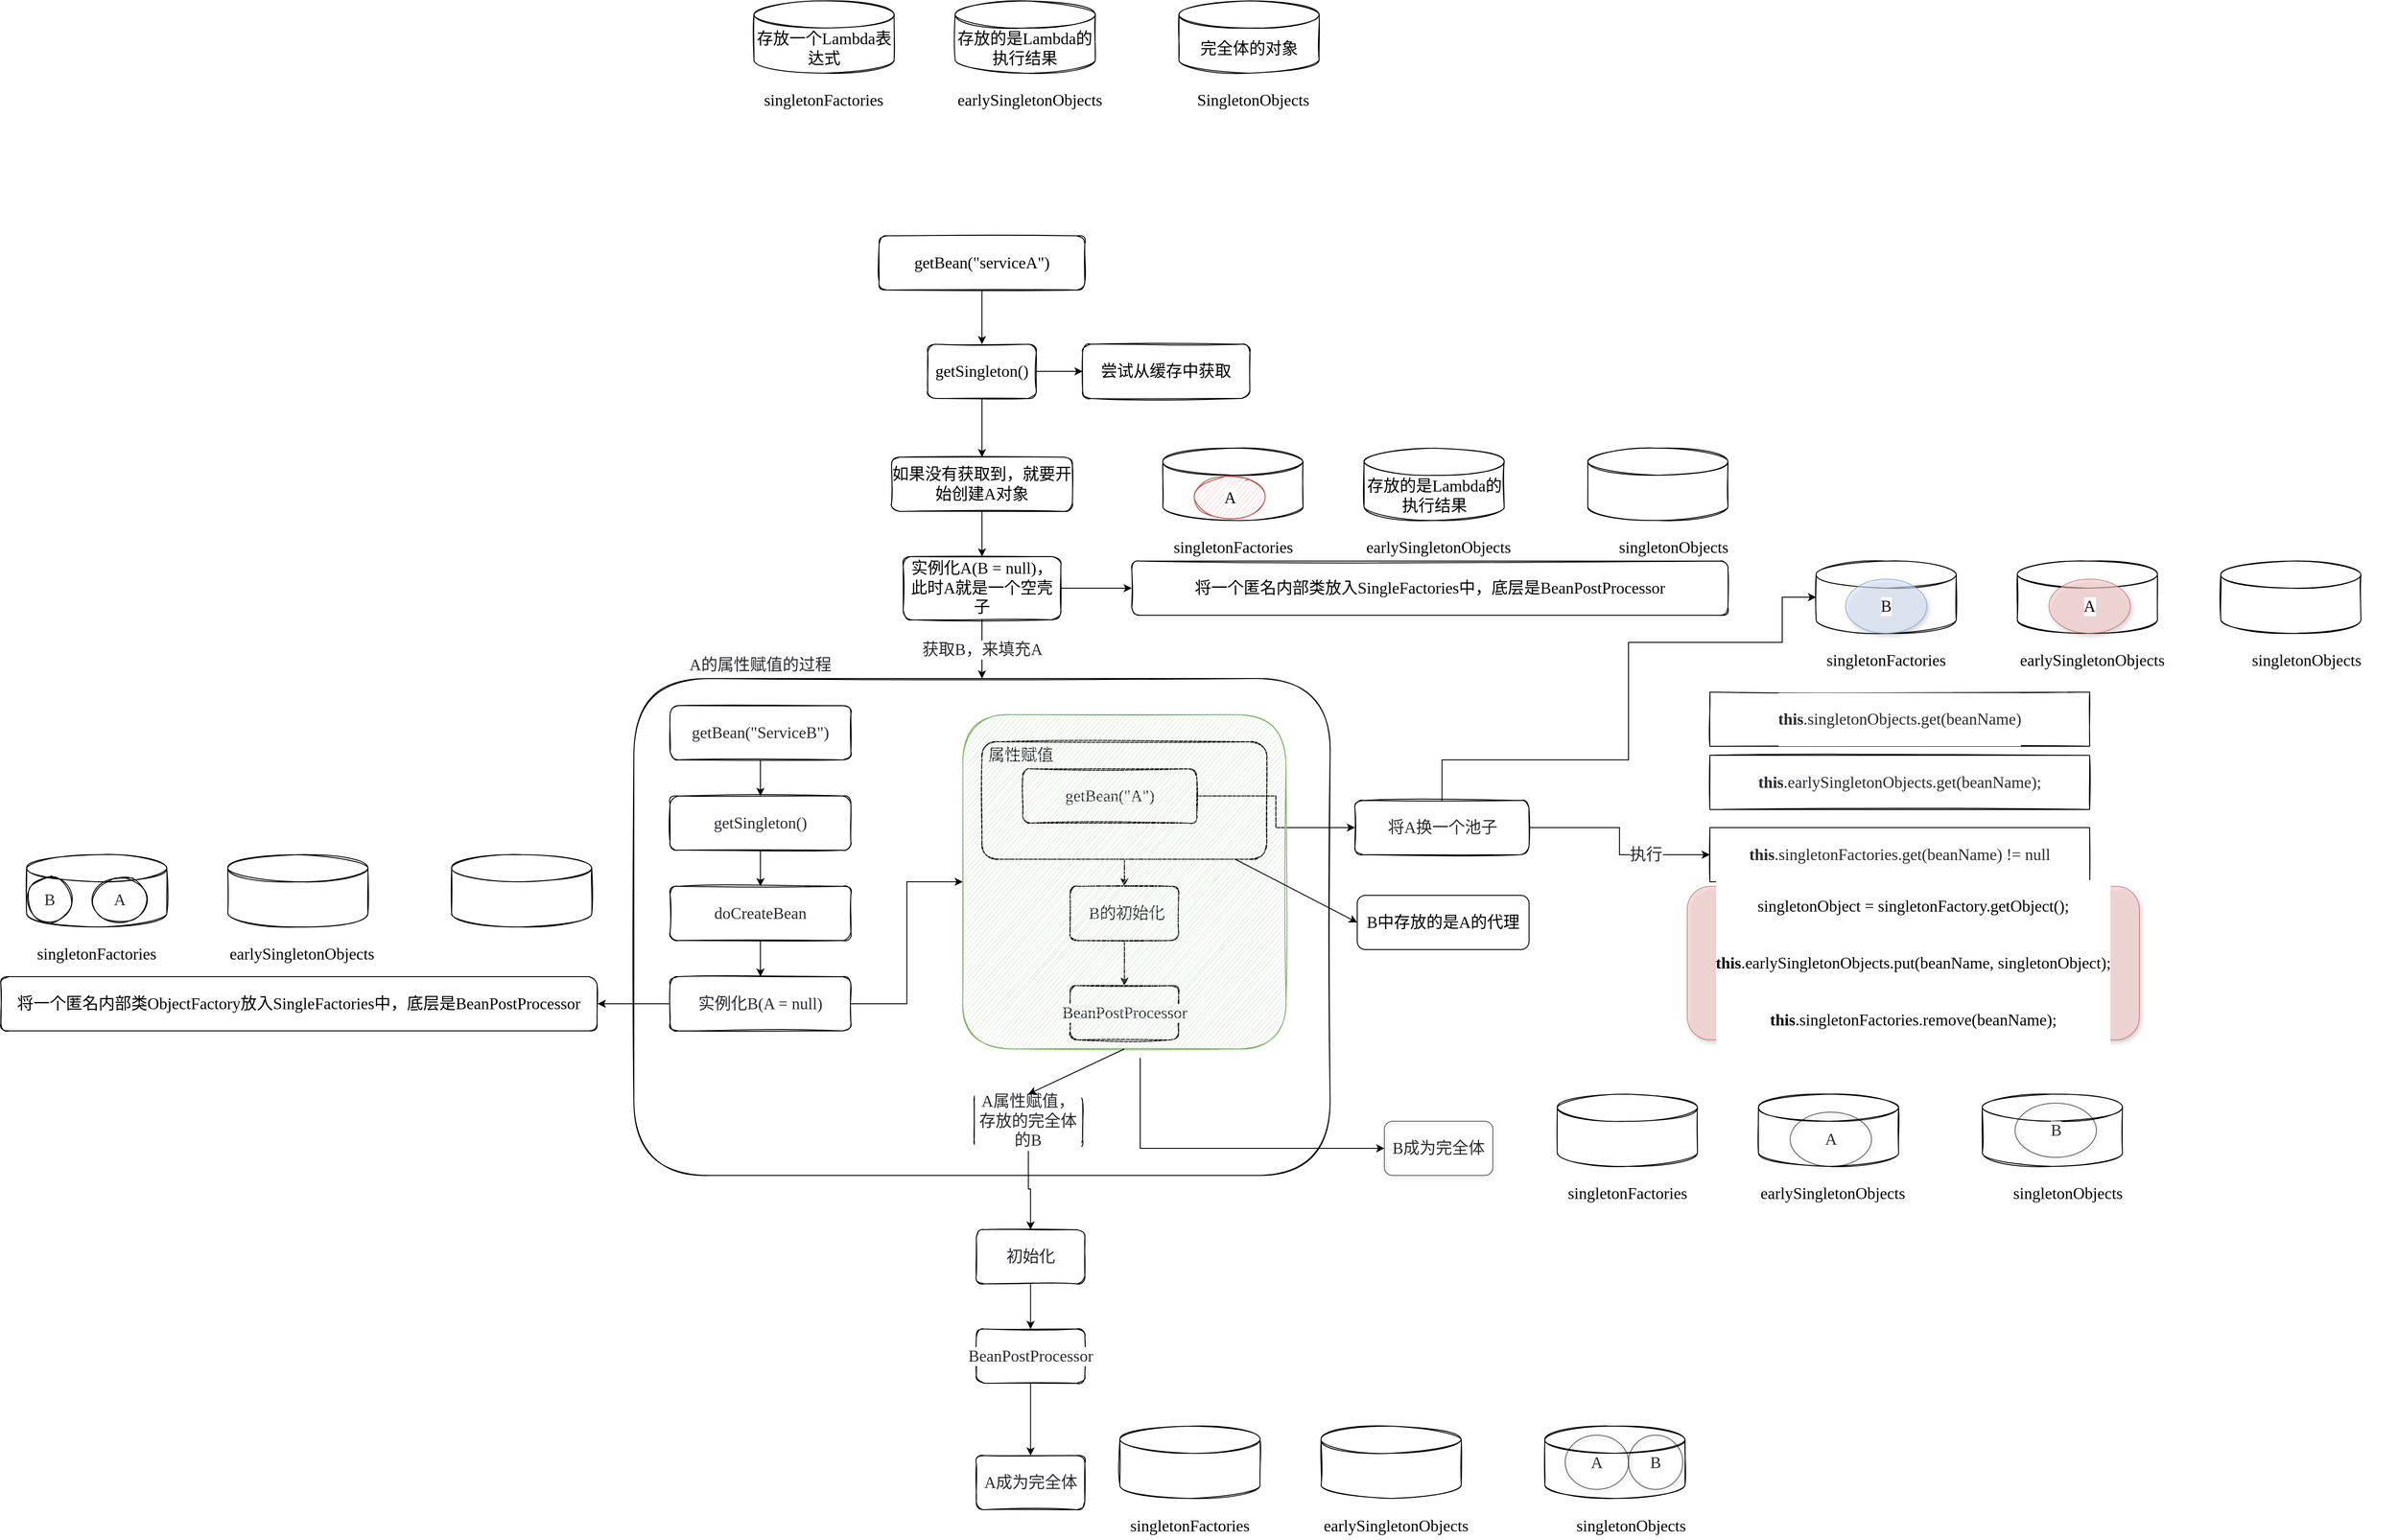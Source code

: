 <mxfile version="16.1.2" type="device"><diagram id="s8M-IOBILspvXOgCCWW5" name="第 1 页"><mxGraphModel dx="3195" dy="-1080" grid="1" gridSize="10" guides="1" tooltips="1" connect="1" arrows="1" fold="1" page="1" pageScale="1" pageWidth="1100" pageHeight="1700" math="0" shadow="0"><root><mxCell id="0"/><mxCell id="1" parent="0"/><mxCell id="Xh3Yh9AvdEEuPOQWl3G6-1" value="" style="whiteSpace=wrap;html=1;fontSize=18;fontFamily=Comic Sans MS;fillColor=none;rounded=1;sketch=1;" vertex="1" parent="1"><mxGeometry x="-600" y="4120" width="770" height="550" as="geometry"/></mxCell><mxCell id="Xh3Yh9AvdEEuPOQWl3G6-2" value="" style="rounded=1;whiteSpace=wrap;html=1;labelBackgroundColor=#FFFFFF;sketch=1;fontFamily=Comic Sans MS;fontSize=18;fontColor=#292A30;fillColor=none;" vertex="1" parent="1"><mxGeometry x="-215" y="4190" width="315" height="130" as="geometry"/></mxCell><mxCell id="Xh3Yh9AvdEEuPOQWl3G6-3" value="getBean(&quot;A&quot;)" style="rounded=1;whiteSpace=wrap;html=1;labelBackgroundColor=#FFFFFF;sketch=1;fontFamily=Comic Sans MS;fontSize=18;fontColor=#292A30;fillColor=none;" vertex="1" parent="1"><mxGeometry x="-170" y="4220" width="192.5" height="60" as="geometry"/></mxCell><mxCell id="Xh3Yh9AvdEEuPOQWl3G6-4" value="" style="edgeStyle=orthogonalEdgeStyle;rounded=0;orthogonalLoop=1;jettySize=auto;html=1;fontFamily=Comic Sans MS;fontSize=18;fontColor=#292A30;" edge="1" parent="1" source="Xh3Yh9AvdEEuPOQWl3G6-2" target="Xh3Yh9AvdEEuPOQWl3G6-34"><mxGeometry relative="1" as="geometry"/></mxCell><mxCell id="Xh3Yh9AvdEEuPOQWl3G6-6" style="edgeStyle=orthogonalEdgeStyle;rounded=0;orthogonalLoop=1;jettySize=auto;html=1;entryX=0.5;entryY=0;entryDx=0;entryDy=0;fontFamily=Comic Sans MS;fontSize=18;" edge="1" parent="1" source="Xh3Yh9AvdEEuPOQWl3G6-7" target="Xh3Yh9AvdEEuPOQWl3G6-10"><mxGeometry relative="1" as="geometry"/></mxCell><mxCell id="Xh3Yh9AvdEEuPOQWl3G6-7" value="getBean(&quot;serviceA&quot;)" style="rounded=1;whiteSpace=wrap;html=1;sketch=1;fontFamily=Comic Sans MS;fontSize=18;" vertex="1" parent="1"><mxGeometry x="-328.76" y="3630" width="227.5" height="60" as="geometry"/></mxCell><mxCell id="Xh3Yh9AvdEEuPOQWl3G6-8" value="" style="edgeStyle=orthogonalEdgeStyle;rounded=0;orthogonalLoop=1;jettySize=auto;html=1;fontFamily=Comic Sans MS;fontSize=18;" edge="1" parent="1" source="Xh3Yh9AvdEEuPOQWl3G6-10" target="Xh3Yh9AvdEEuPOQWl3G6-12"><mxGeometry relative="1" as="geometry"/></mxCell><mxCell id="Xh3Yh9AvdEEuPOQWl3G6-9" value="" style="edgeStyle=orthogonalEdgeStyle;rounded=0;orthogonalLoop=1;jettySize=auto;html=1;" edge="1" parent="1" source="Xh3Yh9AvdEEuPOQWl3G6-10" target="Xh3Yh9AvdEEuPOQWl3G6-113"><mxGeometry relative="1" as="geometry"/></mxCell><mxCell id="Xh3Yh9AvdEEuPOQWl3G6-10" value="getSingleton()" style="rounded=1;whiteSpace=wrap;html=1;sketch=1;fontFamily=Comic Sans MS;fontSize=18;fillColor=none;" vertex="1" parent="1"><mxGeometry x="-275" y="3750" width="120" height="60" as="geometry"/></mxCell><mxCell id="Xh3Yh9AvdEEuPOQWl3G6-11" value="" style="edgeStyle=orthogonalEdgeStyle;rounded=0;orthogonalLoop=1;jettySize=auto;html=1;fontFamily=Comic Sans MS;fontSize=18;" edge="1" parent="1" source="Xh3Yh9AvdEEuPOQWl3G6-12" target="Xh3Yh9AvdEEuPOQWl3G6-15"><mxGeometry relative="1" as="geometry"/></mxCell><mxCell id="Xh3Yh9AvdEEuPOQWl3G6-12" value="如果没有获取到，就要开始创建A对象" style="rounded=1;whiteSpace=wrap;html=1;sketch=1;fontFamily=Comic Sans MS;fontSize=18;fillColor=none;" vertex="1" parent="1"><mxGeometry x="-315" y="3875" width="200" height="60" as="geometry"/></mxCell><mxCell id="Xh3Yh9AvdEEuPOQWl3G6-13" value="获取B，来填充A" style="edgeStyle=orthogonalEdgeStyle;rounded=0;orthogonalLoop=1;jettySize=auto;html=1;fontFamily=Comic Sans MS;fontSize=18;fontColor=#292A30;" edge="1" parent="1" source="Xh3Yh9AvdEEuPOQWl3G6-15" target="Xh3Yh9AvdEEuPOQWl3G6-1"><mxGeometry relative="1" as="geometry"/></mxCell><mxCell id="Xh3Yh9AvdEEuPOQWl3G6-14" value="" style="edgeStyle=orthogonalEdgeStyle;rounded=0;orthogonalLoop=1;jettySize=auto;html=1;fontFamily=Comic Sans MS;fontSize=18;fontColor=#292A30;" edge="1" parent="1" source="Xh3Yh9AvdEEuPOQWl3G6-15" target="Xh3Yh9AvdEEuPOQWl3G6-27"><mxGeometry relative="1" as="geometry"/></mxCell><mxCell id="Xh3Yh9AvdEEuPOQWl3G6-15" value="实例化A(B = null)，此时A就是一个空壳子" style="rounded=1;whiteSpace=wrap;html=1;sketch=1;fontFamily=Comic Sans MS;fontSize=18;fillColor=none;" vertex="1" parent="1"><mxGeometry x="-302.18" y="3985" width="174.37" height="70" as="geometry"/></mxCell><mxCell id="Xh3Yh9AvdEEuPOQWl3G6-16" value="A的属性赋值的过程" style="text;html=1;strokeColor=none;fillColor=none;align=center;verticalAlign=middle;whiteSpace=wrap;rounded=0;labelBackgroundColor=#FFFFFF;sketch=1;fontFamily=Comic Sans MS;fontSize=18;fontColor=#292A30;" vertex="1" parent="1"><mxGeometry x="-540" y="4090" width="160" height="30" as="geometry"/></mxCell><mxCell id="Xh3Yh9AvdEEuPOQWl3G6-17" value="" style="edgeStyle=orthogonalEdgeStyle;rounded=0;orthogonalLoop=1;jettySize=auto;html=1;fontFamily=Comic Sans MS;fontSize=18;fontColor=#292A30;" edge="1" parent="1" source="Xh3Yh9AvdEEuPOQWl3G6-18" target="Xh3Yh9AvdEEuPOQWl3G6-20"><mxGeometry relative="1" as="geometry"/></mxCell><mxCell id="Xh3Yh9AvdEEuPOQWl3G6-18" value="getBean(&quot;ServiceB&quot;)" style="rounded=1;whiteSpace=wrap;html=1;labelBackgroundColor=#FFFFFF;sketch=1;fontFamily=Comic Sans MS;fontSize=18;fontColor=#292A30;fillColor=none;" vertex="1" parent="1"><mxGeometry x="-560" y="4150" width="200" height="60" as="geometry"/></mxCell><mxCell id="Xh3Yh9AvdEEuPOQWl3G6-19" value="" style="edgeStyle=orthogonalEdgeStyle;rounded=0;orthogonalLoop=1;jettySize=auto;html=1;fontFamily=Comic Sans MS;fontSize=18;fontColor=#292A30;" edge="1" parent="1" source="Xh3Yh9AvdEEuPOQWl3G6-20" target="Xh3Yh9AvdEEuPOQWl3G6-22"><mxGeometry relative="1" as="geometry"/></mxCell><mxCell id="Xh3Yh9AvdEEuPOQWl3G6-20" value="getSingleton()" style="rounded=1;whiteSpace=wrap;html=1;labelBackgroundColor=#FFFFFF;sketch=1;fontFamily=Comic Sans MS;fontSize=18;fontColor=#292A30;fillColor=none;" vertex="1" parent="1"><mxGeometry x="-560" y="4250" width="200" height="60" as="geometry"/></mxCell><mxCell id="Xh3Yh9AvdEEuPOQWl3G6-21" value="" style="edgeStyle=orthogonalEdgeStyle;rounded=0;orthogonalLoop=1;jettySize=auto;html=1;fontFamily=Comic Sans MS;fontSize=18;fontColor=#292A30;" edge="1" parent="1" source="Xh3Yh9AvdEEuPOQWl3G6-22" target="Xh3Yh9AvdEEuPOQWl3G6-25"><mxGeometry relative="1" as="geometry"/></mxCell><mxCell id="Xh3Yh9AvdEEuPOQWl3G6-22" value="doCreateBean" style="rounded=1;whiteSpace=wrap;html=1;labelBackgroundColor=#FFFFFF;sketch=1;fontFamily=Comic Sans MS;fontSize=18;fontColor=#292A30;fillColor=none;" vertex="1" parent="1"><mxGeometry x="-560" y="4350" width="200" height="60" as="geometry"/></mxCell><mxCell id="Xh3Yh9AvdEEuPOQWl3G6-23" style="edgeStyle=orthogonalEdgeStyle;rounded=0;orthogonalLoop=1;jettySize=auto;html=1;fontFamily=Comic Sans MS;fontSize=18;fontColor=#292A30;" edge="1" parent="1" source="Xh3Yh9AvdEEuPOQWl3G6-25" target="Xh3Yh9AvdEEuPOQWl3G6-36"><mxGeometry relative="1" as="geometry"/></mxCell><mxCell id="Xh3Yh9AvdEEuPOQWl3G6-24" value="" style="edgeStyle=orthogonalEdgeStyle;rounded=0;orthogonalLoop=1;jettySize=auto;html=1;fontFamily=Comic Sans MS;fontSize=18;fontColor=#292A30;" edge="1" parent="1" source="Xh3Yh9AvdEEuPOQWl3G6-25"><mxGeometry relative="1" as="geometry"><mxPoint x="-640.0" y="4480" as="targetPoint"/></mxGeometry></mxCell><mxCell id="Xh3Yh9AvdEEuPOQWl3G6-25" value="实例化B(A = null)" style="rounded=1;whiteSpace=wrap;html=1;labelBackgroundColor=#FFFFFF;sketch=1;fontFamily=Comic Sans MS;fontSize=18;fontColor=#292A30;fillColor=none;" vertex="1" parent="1"><mxGeometry x="-560" y="4450" width="200" height="60" as="geometry"/></mxCell><mxCell id="Xh3Yh9AvdEEuPOQWl3G6-26" value="" style="edgeStyle=orthogonalEdgeStyle;rounded=0;orthogonalLoop=1;jettySize=auto;html=1;fontFamily=Comic Sans MS;fontSize=18;fontColor=#292A30;" edge="1" parent="1" source="Xh3Yh9AvdEEuPOQWl3G6-3" target="Xh3Yh9AvdEEuPOQWl3G6-32"><mxGeometry relative="1" as="geometry"/></mxCell><mxCell id="Xh3Yh9AvdEEuPOQWl3G6-27" value="将一个匿名内部类放入SingleFactories中，底层是BeanPostProcessor" style="rounded=1;whiteSpace=wrap;html=1;sketch=1;fontFamily=Comic Sans MS;fontSize=18;fillColor=none;" vertex="1" parent="1"><mxGeometry x="-49.38" y="3990" width="659.38" height="60" as="geometry"/></mxCell><mxCell id="Xh3Yh9AvdEEuPOQWl3G6-28" value="属性赋值" style="text;html=1;strokeColor=none;fillColor=none;align=center;verticalAlign=middle;whiteSpace=wrap;rounded=0;labelBackgroundColor=#FFFFFF;sketch=1;fontFamily=Comic Sans MS;fontSize=18;fontColor=#292A30;" vertex="1" parent="1"><mxGeometry x="-223.75" y="4190" width="103.75" height="30" as="geometry"/></mxCell><mxCell id="Xh3Yh9AvdEEuPOQWl3G6-29" style="edgeStyle=orthogonalEdgeStyle;rounded=0;orthogonalLoop=1;jettySize=auto;html=1;entryX=0;entryY=0.5;entryDx=0;entryDy=0;fontFamily=Comic Sans MS;fontSize=18;fontColor=#292A30;" edge="1" parent="1" source="Xh3Yh9AvdEEuPOQWl3G6-32" target="Xh3Yh9AvdEEuPOQWl3G6-42"><mxGeometry relative="1" as="geometry"/></mxCell><mxCell id="Xh3Yh9AvdEEuPOQWl3G6-30" value="执行" style="edgeLabel;html=1;align=center;verticalAlign=middle;resizable=0;points=[];fontSize=18;fontFamily=Comic Sans MS;fontColor=#292A30;" vertex="1" connectable="0" parent="Xh3Yh9AvdEEuPOQWl3G6-29"><mxGeometry x="0.383" relative="1" as="geometry"><mxPoint as="offset"/></mxGeometry></mxCell><mxCell id="Xh3Yh9AvdEEuPOQWl3G6-31" style="edgeStyle=orthogonalEdgeStyle;rounded=0;orthogonalLoop=1;jettySize=auto;html=1;fontFamily=Comic Sans MS;fontSize=18;fontColor=#292A30;entryX=0;entryY=0.5;entryDx=0;entryDy=0;entryPerimeter=0;" edge="1" parent="1" source="Xh3Yh9AvdEEuPOQWl3G6-32" target="Xh3Yh9AvdEEuPOQWl3G6-59"><mxGeometry relative="1" as="geometry"><mxPoint x="670" y="4060" as="targetPoint"/><Array as="points"><mxPoint x="294" y="4210"/><mxPoint x="500" y="4210"/><mxPoint x="500" y="4080"/><mxPoint x="670" y="4080"/><mxPoint x="670" y="4030"/></Array></mxGeometry></mxCell><mxCell id="Xh3Yh9AvdEEuPOQWl3G6-32" value="将A换一个池子" style="rounded=1;whiteSpace=wrap;html=1;labelBackgroundColor=#FFFFFF;sketch=1;fontFamily=Comic Sans MS;fontSize=18;fontColor=#292A30;fillColor=none;" vertex="1" parent="1"><mxGeometry x="197.5" y="4255" width="192.5" height="60" as="geometry"/></mxCell><mxCell id="Xh3Yh9AvdEEuPOQWl3G6-33" value="" style="edgeStyle=orthogonalEdgeStyle;rounded=0;orthogonalLoop=1;jettySize=auto;html=1;fontFamily=Comic Sans MS;fontSize=18;fontColor=#292A30;" edge="1" parent="1" source="Xh3Yh9AvdEEuPOQWl3G6-34" target="Xh3Yh9AvdEEuPOQWl3G6-35"><mxGeometry relative="1" as="geometry"/></mxCell><mxCell id="Xh3Yh9AvdEEuPOQWl3G6-34" value="&amp;nbsp;B的初始化" style="whiteSpace=wrap;html=1;fontSize=18;fontFamily=Comic Sans MS;fillColor=none;fontColor=#292A30;rounded=1;labelBackgroundColor=#FFFFFF;sketch=1;" vertex="1" parent="1"><mxGeometry x="-117.5" y="4350" width="120" height="60" as="geometry"/></mxCell><mxCell id="Xh3Yh9AvdEEuPOQWl3G6-35" value="BeanPostProcessor" style="whiteSpace=wrap;html=1;fontSize=18;fontFamily=Comic Sans MS;fillColor=none;fontColor=#292A30;rounded=1;labelBackgroundColor=#FFFFFF;sketch=1;" vertex="1" parent="1"><mxGeometry x="-117.5" y="4460" width="120" height="60" as="geometry"/></mxCell><mxCell id="Xh3Yh9AvdEEuPOQWl3G6-36" value="" style="rounded=1;whiteSpace=wrap;html=1;labelBackgroundColor=#FFFFFF;sketch=1;fontFamily=Comic Sans MS;fontSize=18;fillColor=#d5e8d4;strokeColor=#82b366;" vertex="1" parent="1"><mxGeometry x="-236.25" y="4160" width="357.5" height="370" as="geometry"/></mxCell><mxCell id="Xh3Yh9AvdEEuPOQWl3G6-37" value="" style="edgeStyle=orthogonalEdgeStyle;rounded=0;orthogonalLoop=1;jettySize=auto;html=1;fontFamily=Comic Sans MS;fontSize=18;" edge="1" parent="1" source="Xh3Yh9AvdEEuPOQWl3G6-38" target="Xh3Yh9AvdEEuPOQWl3G6-79"><mxGeometry relative="1" as="geometry"/></mxCell><mxCell id="Xh3Yh9AvdEEuPOQWl3G6-38" value="A属性赋值，存放的完全体的B" style="rounded=1;whiteSpace=wrap;html=1;labelBackgroundColor=#FFFFFF;sketch=1;fontFamily=Comic Sans MS;fontSize=18;fontColor=#292A30;fillColor=none;" vertex="1" parent="1"><mxGeometry x="-223.75" y="4580" width="120" height="60" as="geometry"/></mxCell><mxCell id="Xh3Yh9AvdEEuPOQWl3G6-39" value="&lt;pre&gt;&lt;span style=&quot;background-color: rgb(255 , 255 , 255)&quot;&gt;&lt;font face=&quot;Comic Sans MS&quot; style=&quot;font-size: 18px&quot;&gt;&lt;span style=&quot;font-weight: bold&quot;&gt;this&lt;/span&gt;.earlySingletonObjects.get(beanName);&lt;/font&gt;&lt;/span&gt;&lt;/pre&gt;" style="rounded=0;whiteSpace=wrap;html=1;labelBackgroundColor=none;sketch=1;fontFamily=Comic Sans MS;fontSize=18;fontColor=#292A30;fillColor=none;" vertex="1" parent="1"><mxGeometry x="590" y="4205" width="420" height="60" as="geometry"/></mxCell><mxCell id="Xh3Yh9AvdEEuPOQWl3G6-40" value="&lt;pre&gt;&lt;span style=&quot;background-color: rgb(255 , 255 , 255)&quot;&gt;&lt;font face=&quot;Comic Sans MS&quot; style=&quot;font-size: 18px&quot;&gt;&lt;span style=&quot;font-weight: bold&quot;&gt;this&lt;/span&gt;.singletonObjects.get(beanName)&lt;/font&gt;&lt;/span&gt;&lt;/pre&gt;" style="rounded=0;whiteSpace=wrap;html=1;labelBackgroundColor=#FFFFFF;sketch=1;fontFamily=Comic Sans MS;fontSize=18;fontColor=#292A30;fillColor=none;" vertex="1" parent="1"><mxGeometry x="590" y="4135" width="420" height="60" as="geometry"/></mxCell><mxCell id="Xh3Yh9AvdEEuPOQWl3G6-41" value="" style="edgeStyle=orthogonalEdgeStyle;rounded=0;orthogonalLoop=1;jettySize=auto;html=1;fontFamily=Comic Sans MS;fontSize=18;fontColor=#292A30;" edge="1" parent="1" source="Xh3Yh9AvdEEuPOQWl3G6-42" target="Xh3Yh9AvdEEuPOQWl3G6-43"><mxGeometry relative="1" as="geometry"/></mxCell><mxCell id="Xh3Yh9AvdEEuPOQWl3G6-42" value="&lt;pre&gt;&lt;font style=&quot;font-size: 18px ; background-color: rgb(255 , 255 , 255)&quot; face=&quot;Comic Sans MS&quot;&gt;&lt;span style=&quot;font-weight: bold&quot;&gt;this&lt;/span&gt;.singletonFactories.get(beanName) != null&lt;/font&gt;&lt;/pre&gt;" style="rounded=0;whiteSpace=wrap;html=1;labelBackgroundColor=#FFFFFF;sketch=1;fontFamily=Comic Sans MS;fontSize=18;fontColor=#292A30;fillColor=none;" vertex="1" parent="1"><mxGeometry x="590" y="4285" width="420" height="60" as="geometry"/></mxCell><mxCell id="Xh3Yh9AvdEEuPOQWl3G6-43" value="&lt;pre&gt;&lt;span style=&quot;background-color: rgb(255 , 255 , 255)&quot;&gt;&lt;font face=&quot;Comic Sans MS&quot; style=&quot;font-size: 18px&quot;&gt;singletonObject = singletonFactory.getObject();&lt;/font&gt;&lt;/span&gt;&lt;/pre&gt;&lt;pre&gt;&lt;span style=&quot;background-color: rgb(255 , 255 , 255)&quot;&gt;&lt;font face=&quot;Comic Sans MS&quot; style=&quot;font-size: 18px&quot;&gt;&lt;br&gt;&lt;span style=&quot;font-weight: bold&quot;&gt;this&lt;/span&gt;.earlySingletonObjects.put(beanName, singletonObject);&lt;/font&gt;&lt;/span&gt;&lt;/pre&gt;&lt;pre&gt;&lt;span style=&quot;background-color: rgb(255 , 255 , 255)&quot;&gt;&lt;font face=&quot;Comic Sans MS&quot; style=&quot;font-size: 18px&quot;&gt;&lt;br&gt;&lt;span style=&quot;font-weight: bold&quot;&gt;this&lt;/span&gt;.singletonFactories.remove(beanName);&lt;/font&gt;&lt;/span&gt;&lt;/pre&gt;" style="whiteSpace=wrap;html=1;fontSize=18;fontFamily=Comic Sans MS;fillColor=#f8cecc;rounded=1;labelBackgroundColor=#FFFFFF;sketch=0;strokeColor=#b85450;opacity=60;shadow=1;" vertex="1" parent="1"><mxGeometry x="565" y="4350" width="500" height="170" as="geometry"/></mxCell><mxCell id="Xh3Yh9AvdEEuPOQWl3G6-44" value="将一个匿名内部类ObjectFactory放入SingleFactories中，底层是BeanPostProcessor" style="rounded=1;whiteSpace=wrap;html=1;sketch=1;fontFamily=Comic Sans MS;fontSize=18;fillColor=none;" vertex="1" parent="1"><mxGeometry x="-1300" y="4450" width="659.38" height="60" as="geometry"/></mxCell><mxCell id="Xh3Yh9AvdEEuPOQWl3G6-45" value="" style="shape=cylinder3;whiteSpace=wrap;html=1;boundedLbl=1;backgroundOutline=1;size=15;rounded=1;sketch=1;fontFamily=Comic Sans MS;fontSize=18;fillColor=none;" vertex="1" parent="1"><mxGeometry x="-15" y="3865" width="155" height="80" as="geometry"/></mxCell><mxCell id="Xh3Yh9AvdEEuPOQWl3G6-46" value="存放的是Lambda的执行结果" style="shape=cylinder3;whiteSpace=wrap;html=1;boundedLbl=1;backgroundOutline=1;size=15;rounded=1;sketch=1;fontFamily=Comic Sans MS;fontSize=18;fillColor=none;" vertex="1" parent="1"><mxGeometry x="207.5" y="3865" width="155" height="80" as="geometry"/></mxCell><mxCell id="Xh3Yh9AvdEEuPOQWl3G6-47" value="" style="shape=cylinder3;whiteSpace=wrap;html=1;boundedLbl=1;backgroundOutline=1;size=15;rounded=1;sketch=1;fontFamily=Comic Sans MS;fontSize=18;fillColor=none;" vertex="1" parent="1"><mxGeometry x="455" y="3865" width="155" height="80" as="geometry"/></mxCell><mxCell id="Xh3Yh9AvdEEuPOQWl3G6-48" value="singletonFactories" style="text;html=1;strokeColor=none;fillColor=none;align=center;verticalAlign=middle;whiteSpace=wrap;rounded=0;sketch=1;fontFamily=Comic Sans MS;fontSize=18;" vertex="1" parent="1"><mxGeometry x="-37.5" y="3960" width="200" height="30" as="geometry"/></mxCell><mxCell id="Xh3Yh9AvdEEuPOQWl3G6-49" value="earlySingletonObjects" style="text;html=1;strokeColor=none;fillColor=none;align=center;verticalAlign=middle;whiteSpace=wrap;rounded=0;sketch=1;fontFamily=Comic Sans MS;fontSize=18;" vertex="1" parent="1"><mxGeometry x="190" y="3960" width="200" height="30" as="geometry"/></mxCell><mxCell id="Xh3Yh9AvdEEuPOQWl3G6-50" value="singletonObjects" style="text;html=1;strokeColor=none;fillColor=none;align=center;verticalAlign=middle;whiteSpace=wrap;rounded=0;sketch=1;fontFamily=Comic Sans MS;fontSize=18;" vertex="1" parent="1"><mxGeometry x="450" y="3960" width="200" height="30" as="geometry"/></mxCell><mxCell id="Xh3Yh9AvdEEuPOQWl3G6-51" value="A" style="ellipse;whiteSpace=wrap;html=1;rounded=1;labelBackgroundColor=#FFFFFF;sketch=1;fontFamily=Comic Sans MS;fontSize=18;fillColor=#f8cecc;strokeColor=#b85450;" vertex="1" parent="1"><mxGeometry x="18.75" y="3895" width="81.25" height="50" as="geometry"/></mxCell><mxCell id="Xh3Yh9AvdEEuPOQWl3G6-52" value="" style="shape=cylinder3;whiteSpace=wrap;html=1;boundedLbl=1;backgroundOutline=1;size=15;rounded=1;sketch=1;fontFamily=Comic Sans MS;fontSize=18;fillColor=none;" vertex="1" parent="1"><mxGeometry x="-1271.56" y="4315" width="155" height="80" as="geometry"/></mxCell><mxCell id="Xh3Yh9AvdEEuPOQWl3G6-53" value="" style="shape=cylinder3;whiteSpace=wrap;html=1;boundedLbl=1;backgroundOutline=1;size=15;rounded=1;sketch=1;fontFamily=Comic Sans MS;fontSize=18;fillColor=none;" vertex="1" parent="1"><mxGeometry x="-1049.06" y="4315" width="155" height="80" as="geometry"/></mxCell><mxCell id="Xh3Yh9AvdEEuPOQWl3G6-54" value="" style="shape=cylinder3;whiteSpace=wrap;html=1;boundedLbl=1;backgroundOutline=1;size=15;rounded=1;sketch=1;fontFamily=Comic Sans MS;fontSize=18;fillColor=none;" vertex="1" parent="1"><mxGeometry x="-801.56" y="4315" width="155" height="80" as="geometry"/></mxCell><mxCell id="Xh3Yh9AvdEEuPOQWl3G6-55" value="singletonFactories" style="text;html=1;strokeColor=none;fillColor=none;align=center;verticalAlign=middle;whiteSpace=wrap;rounded=0;sketch=1;fontFamily=Comic Sans MS;fontSize=18;" vertex="1" parent="1"><mxGeometry x="-1294.06" y="4410" width="200" height="30" as="geometry"/></mxCell><mxCell id="Xh3Yh9AvdEEuPOQWl3G6-56" value="earlySingletonObjects" style="text;html=1;strokeColor=none;fillColor=none;align=center;verticalAlign=middle;whiteSpace=wrap;rounded=0;sketch=1;fontFamily=Comic Sans MS;fontSize=18;" vertex="1" parent="1"><mxGeometry x="-1066.56" y="4410" width="200" height="30" as="geometry"/></mxCell><mxCell id="Xh3Yh9AvdEEuPOQWl3G6-57" value="A" style="ellipse;whiteSpace=wrap;html=1;rounded=1;labelBackgroundColor=#FFFFFF;sketch=1;fontFamily=Comic Sans MS;fontSize=18;fontColor=#292A30;fillColor=none;" vertex="1" parent="1"><mxGeometry x="-1200" y="4340" width="63.44" height="50" as="geometry"/></mxCell><mxCell id="Xh3Yh9AvdEEuPOQWl3G6-58" value="B" style="ellipse;whiteSpace=wrap;html=1;rounded=1;labelBackgroundColor=#FFFFFF;sketch=1;fontFamily=Comic Sans MS;fontSize=18;fontColor=#292A30;fillColor=none;" vertex="1" parent="1"><mxGeometry x="-1271.56" y="4340" width="51.56" height="50" as="geometry"/></mxCell><mxCell id="Xh3Yh9AvdEEuPOQWl3G6-59" value="" style="shape=cylinder3;whiteSpace=wrap;html=1;boundedLbl=1;backgroundOutline=1;size=15;rounded=1;sketch=1;fontFamily=Comic Sans MS;fontSize=18;fillColor=none;" vertex="1" parent="1"><mxGeometry x="707.5" y="3990" width="155" height="80" as="geometry"/></mxCell><mxCell id="Xh3Yh9AvdEEuPOQWl3G6-61" value="" style="shape=cylinder3;whiteSpace=wrap;html=1;boundedLbl=1;backgroundOutline=1;size=15;rounded=1;sketch=1;fontFamily=Comic Sans MS;fontSize=18;fillColor=none;" vertex="1" parent="1"><mxGeometry x="930" y="3990" width="155" height="80" as="geometry"/></mxCell><mxCell id="Xh3Yh9AvdEEuPOQWl3G6-62" value="singletonFactories" style="text;html=1;strokeColor=none;fillColor=none;align=center;verticalAlign=middle;whiteSpace=wrap;rounded=0;sketch=1;fontFamily=Comic Sans MS;fontSize=18;" vertex="1" parent="1"><mxGeometry x="685" y="4085" width="200" height="30" as="geometry"/></mxCell><mxCell id="Xh3Yh9AvdEEuPOQWl3G6-63" value="earlySingletonObjects" style="text;html=1;strokeColor=none;fillColor=none;align=center;verticalAlign=middle;whiteSpace=wrap;rounded=0;sketch=1;fontFamily=Comic Sans MS;fontSize=18;" vertex="1" parent="1"><mxGeometry x="912.5" y="4085" width="200" height="30" as="geometry"/></mxCell><mxCell id="Xh3Yh9AvdEEuPOQWl3G6-64" value="B" style="ellipse;whiteSpace=wrap;html=1;rounded=1;shadow=1;labelBackgroundColor=#FFFFFF;sketch=0;fontFamily=Comic Sans MS;fontSize=18;fillColor=#dae8fc;opacity=60;strokeColor=#6c8ebf;" vertex="1" parent="1"><mxGeometry x="740" y="4010" width="90" height="60" as="geometry"/></mxCell><mxCell id="Xh3Yh9AvdEEuPOQWl3G6-65" value="A" style="ellipse;whiteSpace=wrap;html=1;rounded=1;shadow=1;labelBackgroundColor=#FFFFFF;sketch=0;fontFamily=Comic Sans MS;fontSize=18;fillColor=#f8cecc;opacity=60;strokeColor=#b85450;" vertex="1" parent="1"><mxGeometry x="965" y="4010" width="90" height="60" as="geometry"/></mxCell><mxCell id="Xh3Yh9AvdEEuPOQWl3G6-66" value="B成为完全体" style="rounded=1;whiteSpace=wrap;html=1;shadow=1;labelBackgroundColor=#FFFFFF;sketch=0;fontFamily=Comic Sans MS;fontSize=18;fontColor=#292A30;fillColor=none;opacity=60;" vertex="1" parent="1"><mxGeometry x="230" y="4610" width="120" height="60" as="geometry"/></mxCell><mxCell id="Xh3Yh9AvdEEuPOQWl3G6-67" value="" style="shape=cylinder3;whiteSpace=wrap;html=1;boundedLbl=1;backgroundOutline=1;size=15;rounded=1;sketch=1;fontFamily=Comic Sans MS;fontSize=18;fillColor=none;" vertex="1" parent="1"><mxGeometry x="421.25" y="4580" width="155" height="80" as="geometry"/></mxCell><mxCell id="Xh3Yh9AvdEEuPOQWl3G6-68" value="" style="shape=cylinder3;whiteSpace=wrap;html=1;boundedLbl=1;backgroundOutline=1;size=15;rounded=1;sketch=1;fontFamily=Comic Sans MS;fontSize=18;fillColor=none;" vertex="1" parent="1"><mxGeometry x="643.75" y="4580" width="155" height="80" as="geometry"/></mxCell><mxCell id="Xh3Yh9AvdEEuPOQWl3G6-69" value="" style="shape=cylinder3;whiteSpace=wrap;html=1;boundedLbl=1;backgroundOutline=1;size=15;rounded=1;sketch=1;fontFamily=Comic Sans MS;fontSize=18;fillColor=none;" vertex="1" parent="1"><mxGeometry x="891.25" y="4580" width="155" height="80" as="geometry"/></mxCell><mxCell id="Xh3Yh9AvdEEuPOQWl3G6-70" value="singletonFactories" style="text;html=1;strokeColor=none;fillColor=none;align=center;verticalAlign=middle;whiteSpace=wrap;rounded=0;sketch=1;fontFamily=Comic Sans MS;fontSize=18;" vertex="1" parent="1"><mxGeometry x="398.75" y="4675" width="200" height="30" as="geometry"/></mxCell><mxCell id="Xh3Yh9AvdEEuPOQWl3G6-71" value="earlySingletonObjects" style="text;html=1;strokeColor=none;fillColor=none;align=center;verticalAlign=middle;whiteSpace=wrap;rounded=0;sketch=1;fontFamily=Comic Sans MS;fontSize=18;" vertex="1" parent="1"><mxGeometry x="626.25" y="4675" width="200" height="30" as="geometry"/></mxCell><mxCell id="Xh3Yh9AvdEEuPOQWl3G6-72" value="singletonObjects" style="text;html=1;strokeColor=none;fillColor=none;align=center;verticalAlign=middle;whiteSpace=wrap;rounded=0;sketch=1;fontFamily=Comic Sans MS;fontSize=18;" vertex="1" parent="1"><mxGeometry x="886.25" y="4675" width="200" height="30" as="geometry"/></mxCell><mxCell id="Xh3Yh9AvdEEuPOQWl3G6-73" value="B" style="ellipse;whiteSpace=wrap;html=1;rounded=1;shadow=1;labelBackgroundColor=#FFFFFF;sketch=0;fontFamily=Comic Sans MS;fontSize=18;fontColor=#292A30;fillColor=none;opacity=60;" vertex="1" parent="1"><mxGeometry x="927.5" y="4590" width="90" height="60" as="geometry"/></mxCell><mxCell id="Xh3Yh9AvdEEuPOQWl3G6-74" value="A" style="ellipse;whiteSpace=wrap;html=1;rounded=1;shadow=1;labelBackgroundColor=#FFFFFF;sketch=0;fontFamily=Comic Sans MS;fontSize=18;fontColor=#292A30;fillColor=none;opacity=60;" vertex="1" parent="1"><mxGeometry x="678.75" y="4600" width="90" height="60" as="geometry"/></mxCell><mxCell id="Xh3Yh9AvdEEuPOQWl3G6-75" value="" style="endArrow=classic;html=1;rounded=0;exitX=0.549;exitY=1.027;exitDx=0;exitDy=0;exitPerimeter=0;entryX=0;entryY=0.5;entryDx=0;entryDy=0;" edge="1" parent="1" source="Xh3Yh9AvdEEuPOQWl3G6-36" target="Xh3Yh9AvdEEuPOQWl3G6-66"><mxGeometry width="50" height="50" relative="1" as="geometry"><mxPoint x="80" y="4600" as="sourcePoint"/><mxPoint x="130" y="4550" as="targetPoint"/><Array as="points"><mxPoint x="-40" y="4640"/></Array></mxGeometry></mxCell><mxCell id="Xh3Yh9AvdEEuPOQWl3G6-76" value="&lt;font face=&quot;Comic Sans MS&quot; style=&quot;font-size: 18px&quot;&gt;B中存放的是A的代理&lt;/font&gt;" style="rounded=1;whiteSpace=wrap;html=1;" vertex="1" parent="1"><mxGeometry x="200" y="4360" width="190" height="60" as="geometry"/></mxCell><mxCell id="Xh3Yh9AvdEEuPOQWl3G6-77" value="" style="endArrow=classic;html=1;rounded=0;fontFamily=Comic Sans MS;fontSize=18;entryX=0;entryY=0.5;entryDx=0;entryDy=0;" edge="1" parent="1" target="Xh3Yh9AvdEEuPOQWl3G6-76"><mxGeometry width="50" height="50" relative="1" as="geometry"><mxPoint x="65" y="4320" as="sourcePoint"/><mxPoint x="115" y="4270" as="targetPoint"/></mxGeometry></mxCell><mxCell id="Xh3Yh9AvdEEuPOQWl3G6-78" value="" style="edgeStyle=orthogonalEdgeStyle;rounded=0;orthogonalLoop=1;jettySize=auto;html=1;fontFamily=Comic Sans MS;fontSize=18;" edge="1" parent="1" source="Xh3Yh9AvdEEuPOQWl3G6-79" target="Xh3Yh9AvdEEuPOQWl3G6-82"><mxGeometry relative="1" as="geometry"/></mxCell><mxCell id="Xh3Yh9AvdEEuPOQWl3G6-79" value="初始化" style="rounded=1;whiteSpace=wrap;html=1;labelBackgroundColor=#FFFFFF;sketch=1;fontFamily=Comic Sans MS;fontSize=18;fontColor=#292A30;fillColor=none;" vertex="1" parent="1"><mxGeometry x="-221.26" y="4730" width="120" height="60" as="geometry"/></mxCell><mxCell id="Xh3Yh9AvdEEuPOQWl3G6-80" value="" style="endArrow=classic;html=1;rounded=0;fontFamily=Comic Sans MS;fontSize=18;exitX=0.5;exitY=1;exitDx=0;exitDy=0;entryX=0.5;entryY=0;entryDx=0;entryDy=0;" edge="1" parent="1" source="Xh3Yh9AvdEEuPOQWl3G6-36" target="Xh3Yh9AvdEEuPOQWl3G6-38"><mxGeometry width="50" height="50" relative="1" as="geometry"><mxPoint x="-330" y="4540" as="sourcePoint"/><mxPoint x="-340" y="4900" as="targetPoint"/></mxGeometry></mxCell><mxCell id="Xh3Yh9AvdEEuPOQWl3G6-81" value="" style="edgeStyle=orthogonalEdgeStyle;rounded=0;orthogonalLoop=1;jettySize=auto;html=1;fontFamily=Comic Sans MS;fontSize=18;" edge="1" parent="1" source="Xh3Yh9AvdEEuPOQWl3G6-82" target="Xh3Yh9AvdEEuPOQWl3G6-83"><mxGeometry relative="1" as="geometry"/></mxCell><mxCell id="Xh3Yh9AvdEEuPOQWl3G6-82" value="BeanPostProcessor" style="rounded=1;whiteSpace=wrap;html=1;labelBackgroundColor=#FFFFFF;sketch=1;fontFamily=Comic Sans MS;fontSize=18;fontColor=#292A30;fillColor=none;" vertex="1" parent="1"><mxGeometry x="-221.26" y="4840" width="120" height="60" as="geometry"/></mxCell><mxCell id="Xh3Yh9AvdEEuPOQWl3G6-83" value="A成为完全体" style="rounded=1;whiteSpace=wrap;html=1;labelBackgroundColor=#FFFFFF;sketch=1;fontFamily=Comic Sans MS;fontSize=18;fontColor=#292A30;fillColor=none;" vertex="1" parent="1"><mxGeometry x="-221.26" y="4980" width="120" height="60" as="geometry"/></mxCell><mxCell id="Xh3Yh9AvdEEuPOQWl3G6-84" value="" style="shape=cylinder3;whiteSpace=wrap;html=1;boundedLbl=1;backgroundOutline=1;size=15;rounded=1;sketch=1;fontFamily=Comic Sans MS;fontSize=18;fillColor=none;" vertex="1" parent="1"><mxGeometry x="-62.5" y="4947.5" width="155" height="80" as="geometry"/></mxCell><mxCell id="Xh3Yh9AvdEEuPOQWl3G6-85" value="" style="shape=cylinder3;whiteSpace=wrap;html=1;boundedLbl=1;backgroundOutline=1;size=15;rounded=1;sketch=1;fontFamily=Comic Sans MS;fontSize=18;fillColor=none;" vertex="1" parent="1"><mxGeometry x="160" y="4947.5" width="155" height="80" as="geometry"/></mxCell><mxCell id="Xh3Yh9AvdEEuPOQWl3G6-86" value="" style="shape=cylinder3;whiteSpace=wrap;html=1;boundedLbl=1;backgroundOutline=1;size=15;rounded=1;sketch=1;fontFamily=Comic Sans MS;fontSize=18;fillColor=none;" vertex="1" parent="1"><mxGeometry x="407.5" y="4947.5" width="155" height="80" as="geometry"/></mxCell><mxCell id="Xh3Yh9AvdEEuPOQWl3G6-87" value="singletonFactories" style="text;html=1;strokeColor=none;fillColor=none;align=center;verticalAlign=middle;whiteSpace=wrap;rounded=0;sketch=1;fontFamily=Comic Sans MS;fontSize=18;" vertex="1" parent="1"><mxGeometry x="-85" y="5042.5" width="200" height="30" as="geometry"/></mxCell><mxCell id="Xh3Yh9AvdEEuPOQWl3G6-88" value="earlySingletonObjects" style="text;html=1;strokeColor=none;fillColor=none;align=center;verticalAlign=middle;whiteSpace=wrap;rounded=0;sketch=1;fontFamily=Comic Sans MS;fontSize=18;" vertex="1" parent="1"><mxGeometry x="142.5" y="5042.5" width="200" height="30" as="geometry"/></mxCell><mxCell id="Xh3Yh9AvdEEuPOQWl3G6-89" value="singletonObjects" style="text;html=1;strokeColor=none;fillColor=none;align=center;verticalAlign=middle;whiteSpace=wrap;rounded=0;sketch=1;fontFamily=Comic Sans MS;fontSize=18;" vertex="1" parent="1"><mxGeometry x="402.5" y="5042.5" width="200" height="30" as="geometry"/></mxCell><mxCell id="Xh3Yh9AvdEEuPOQWl3G6-90" value="B" style="ellipse;whiteSpace=wrap;html=1;rounded=1;shadow=1;labelBackgroundColor=#FFFFFF;sketch=0;fontFamily=Comic Sans MS;fontSize=18;fontColor=#292A30;fillColor=none;opacity=60;" vertex="1" parent="1"><mxGeometry x="500" y="4957.5" width="60" height="60" as="geometry"/></mxCell><mxCell id="Xh3Yh9AvdEEuPOQWl3G6-91" value="A" style="ellipse;whiteSpace=wrap;html=1;rounded=1;shadow=1;labelBackgroundColor=#FFFFFF;sketch=0;fontFamily=Comic Sans MS;fontSize=18;fontColor=#292A30;fillColor=none;opacity=60;" vertex="1" parent="1"><mxGeometry x="430" y="4957.5" width="70" height="60" as="geometry"/></mxCell><mxCell id="Xh3Yh9AvdEEuPOQWl3G6-113" value="尝试从缓存中获取" style="rounded=1;whiteSpace=wrap;html=1;sketch=1;fontFamily=Comic Sans MS;fontSize=18;fillColor=none;" vertex="1" parent="1"><mxGeometry x="-103.75" y="3750" width="185" height="60" as="geometry"/></mxCell><mxCell id="Xh3Yh9AvdEEuPOQWl3G6-114" value="" style="shape=cylinder3;whiteSpace=wrap;html=1;boundedLbl=1;backgroundOutline=1;size=15;rounded=1;sketch=1;fontFamily=Comic Sans MS;fontSize=18;fillColor=none;" vertex="1" parent="1"><mxGeometry x="1155" y="3990" width="155" height="80" as="geometry"/></mxCell><mxCell id="Xh3Yh9AvdEEuPOQWl3G6-115" value="singletonObjects" style="text;html=1;strokeColor=none;fillColor=none;align=center;verticalAlign=middle;whiteSpace=wrap;rounded=0;sketch=1;fontFamily=Comic Sans MS;fontSize=18;" vertex="1" parent="1"><mxGeometry x="1150" y="4085" width="200" height="30" as="geometry"/></mxCell><mxCell id="Xh3Yh9AvdEEuPOQWl3G6-118" value="存放一个Lambda表达式" style="shape=cylinder3;whiteSpace=wrap;html=1;boundedLbl=1;backgroundOutline=1;size=15;rounded=1;sketch=1;fontFamily=Comic Sans MS;fontSize=18;fillColor=none;" vertex="1" parent="1"><mxGeometry x="-467.18" y="3370" width="155" height="80" as="geometry"/></mxCell><mxCell id="Xh3Yh9AvdEEuPOQWl3G6-119" value="存放的是Lambda的执行结果" style="shape=cylinder3;whiteSpace=wrap;html=1;boundedLbl=1;backgroundOutline=1;size=15;rounded=1;sketch=1;fontFamily=Comic Sans MS;fontSize=18;fillColor=none;" vertex="1" parent="1"><mxGeometry x="-244.68" y="3370" width="155" height="80" as="geometry"/></mxCell><mxCell id="Xh3Yh9AvdEEuPOQWl3G6-120" value="完全体的对象" style="shape=cylinder3;whiteSpace=wrap;html=1;boundedLbl=1;backgroundOutline=1;size=15;rounded=1;sketch=1;fontFamily=Comic Sans MS;fontSize=18;fillColor=none;" vertex="1" parent="1"><mxGeometry x="2.82" y="3370" width="155" height="80" as="geometry"/></mxCell><mxCell id="Xh3Yh9AvdEEuPOQWl3G6-121" value="singletonFactories" style="text;html=1;strokeColor=none;fillColor=none;align=center;verticalAlign=middle;whiteSpace=wrap;rounded=0;sketch=1;fontFamily=Comic Sans MS;fontSize=18;" vertex="1" parent="1"><mxGeometry x="-489.68" y="3465" width="200" height="30" as="geometry"/></mxCell><mxCell id="Xh3Yh9AvdEEuPOQWl3G6-122" value="earlySingletonObjects" style="text;html=1;strokeColor=none;fillColor=none;align=center;verticalAlign=middle;whiteSpace=wrap;rounded=0;sketch=1;fontFamily=Comic Sans MS;fontSize=18;" vertex="1" parent="1"><mxGeometry x="-262.18" y="3465" width="200" height="30" as="geometry"/></mxCell><mxCell id="Xh3Yh9AvdEEuPOQWl3G6-124" value="SingletonObjects" style="text;html=1;strokeColor=none;fillColor=none;align=center;verticalAlign=middle;whiteSpace=wrap;rounded=0;sketch=1;fontFamily=Comic Sans MS;fontSize=18;" vertex="1" parent="1"><mxGeometry x="-15" y="3465" width="200" height="30" as="geometry"/></mxCell></root></mxGraphModel></diagram></mxfile>